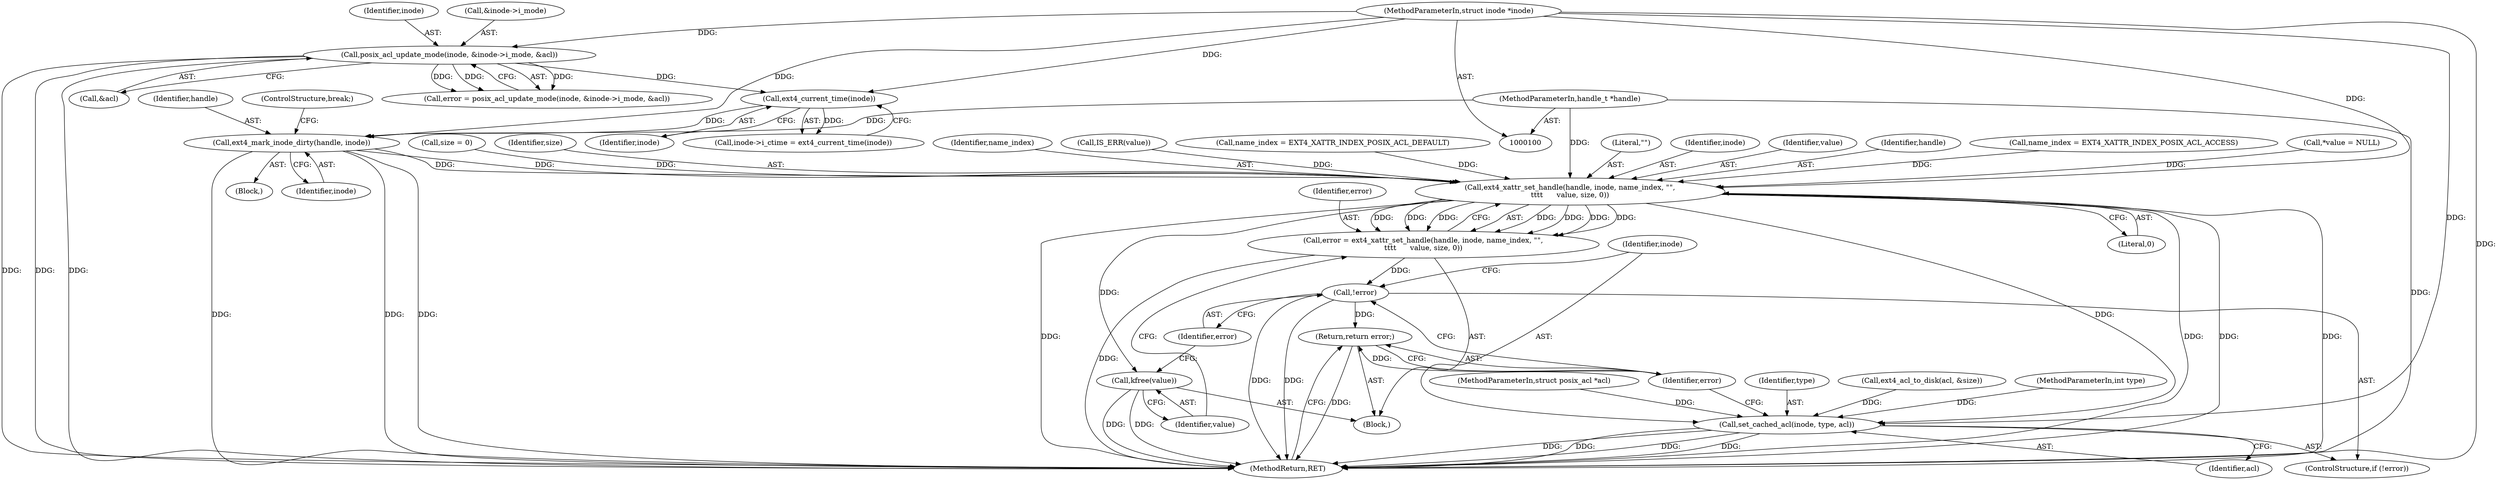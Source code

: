 digraph "0_linux_073931017b49d9458aa351605b43a7e34598caef_3@pointer" {
"1000146" [label="(Call,ext4_mark_inode_dirty(handle, inode))"];
"1000101" [label="(MethodParameterIn,handle_t *handle)"];
"1000144" [label="(Call,ext4_current_time(inode))"];
"1000128" [label="(Call,posix_acl_update_mode(inode, &inode->i_mode, &acl))"];
"1000102" [label="(MethodParameterIn,struct inode *inode)"];
"1000190" [label="(Call,ext4_xattr_set_handle(handle, inode, name_index, \"\",\n\t\t\t\t      value, size, 0))"];
"1000188" [label="(Call,error = ext4_xattr_set_handle(handle, inode, name_index, \"\",\n\t\t\t\t      value, size, 0))"];
"1000201" [label="(Call,!error)"];
"1000207" [label="(Return,return error;)"];
"1000198" [label="(Call,kfree(value))"];
"1000203" [label="(Call,set_cached_acl(inode, type, acl))"];
"1000209" [label="(MethodReturn,RET)"];
"1000204" [label="(Identifier,inode)"];
"1000190" [label="(Call,ext4_xattr_set_handle(handle, inode, name_index, \"\",\n\t\t\t\t      value, size, 0))"];
"1000194" [label="(Literal,\"\")"];
"1000192" [label="(Identifier,inode)"];
"1000128" [label="(Call,posix_acl_update_mode(inode, &inode->i_mode, &acl))"];
"1000200" [label="(ControlStructure,if (!error))"];
"1000134" [label="(Call,&acl)"];
"1000203" [label="(Call,set_cached_acl(inode, type, acl))"];
"1000195" [label="(Identifier,value)"];
"1000125" [label="(Block,)"];
"1000191" [label="(Identifier,handle)"];
"1000140" [label="(Call,inode->i_ctime = ext4_current_time(inode))"];
"1000120" [label="(Call,name_index = EXT4_XATTR_INDEX_POSIX_ACL_ACCESS)"];
"1000198" [label="(Call,kfree(value))"];
"1000105" [label="(Block,)"];
"1000129" [label="(Identifier,inode)"];
"1000145" [label="(Identifier,inode)"];
"1000108" [label="(Call,*value = NULL)"];
"1000197" [label="(Literal,0)"];
"1000126" [label="(Call,error = posix_acl_update_mode(inode, &inode->i_mode, &acl))"];
"1000144" [label="(Call,ext4_current_time(inode))"];
"1000130" [label="(Call,&inode->i_mode)"];
"1000205" [label="(Identifier,type)"];
"1000199" [label="(Identifier,value)"];
"1000201" [label="(Call,!error)"];
"1000189" [label="(Identifier,error)"];
"1000176" [label="(Call,ext4_acl_to_disk(acl, &size))"];
"1000103" [label="(MethodParameterIn,int type)"];
"1000146" [label="(Call,ext4_mark_inode_dirty(handle, inode))"];
"1000112" [label="(Call,size = 0)"];
"1000101" [label="(MethodParameterIn,handle_t *handle)"];
"1000206" [label="(Identifier,acl)"];
"1000196" [label="(Identifier,size)"];
"1000148" [label="(Identifier,inode)"];
"1000149" [label="(ControlStructure,break;)"];
"1000102" [label="(MethodParameterIn,struct inode *inode)"];
"1000188" [label="(Call,error = ext4_xattr_set_handle(handle, inode, name_index, \"\",\n\t\t\t\t      value, size, 0))"];
"1000208" [label="(Identifier,error)"];
"1000147" [label="(Identifier,handle)"];
"1000193" [label="(Identifier,name_index)"];
"1000181" [label="(Call,IS_ERR(value))"];
"1000202" [label="(Identifier,error)"];
"1000104" [label="(MethodParameterIn,struct posix_acl *acl)"];
"1000151" [label="(Call,name_index = EXT4_XATTR_INDEX_POSIX_ACL_DEFAULT)"];
"1000207" [label="(Return,return error;)"];
"1000146" -> "1000125"  [label="AST: "];
"1000146" -> "1000148"  [label="CFG: "];
"1000147" -> "1000146"  [label="AST: "];
"1000148" -> "1000146"  [label="AST: "];
"1000149" -> "1000146"  [label="CFG: "];
"1000146" -> "1000209"  [label="DDG: "];
"1000146" -> "1000209"  [label="DDG: "];
"1000146" -> "1000209"  [label="DDG: "];
"1000101" -> "1000146"  [label="DDG: "];
"1000144" -> "1000146"  [label="DDG: "];
"1000102" -> "1000146"  [label="DDG: "];
"1000146" -> "1000190"  [label="DDG: "];
"1000146" -> "1000190"  [label="DDG: "];
"1000101" -> "1000100"  [label="AST: "];
"1000101" -> "1000209"  [label="DDG: "];
"1000101" -> "1000190"  [label="DDG: "];
"1000144" -> "1000140"  [label="AST: "];
"1000144" -> "1000145"  [label="CFG: "];
"1000145" -> "1000144"  [label="AST: "];
"1000140" -> "1000144"  [label="CFG: "];
"1000144" -> "1000140"  [label="DDG: "];
"1000128" -> "1000144"  [label="DDG: "];
"1000102" -> "1000144"  [label="DDG: "];
"1000128" -> "1000126"  [label="AST: "];
"1000128" -> "1000134"  [label="CFG: "];
"1000129" -> "1000128"  [label="AST: "];
"1000130" -> "1000128"  [label="AST: "];
"1000134" -> "1000128"  [label="AST: "];
"1000126" -> "1000128"  [label="CFG: "];
"1000128" -> "1000209"  [label="DDG: "];
"1000128" -> "1000209"  [label="DDG: "];
"1000128" -> "1000209"  [label="DDG: "];
"1000128" -> "1000126"  [label="DDG: "];
"1000128" -> "1000126"  [label="DDG: "];
"1000128" -> "1000126"  [label="DDG: "];
"1000102" -> "1000128"  [label="DDG: "];
"1000102" -> "1000100"  [label="AST: "];
"1000102" -> "1000209"  [label="DDG: "];
"1000102" -> "1000190"  [label="DDG: "];
"1000102" -> "1000203"  [label="DDG: "];
"1000190" -> "1000188"  [label="AST: "];
"1000190" -> "1000197"  [label="CFG: "];
"1000191" -> "1000190"  [label="AST: "];
"1000192" -> "1000190"  [label="AST: "];
"1000193" -> "1000190"  [label="AST: "];
"1000194" -> "1000190"  [label="AST: "];
"1000195" -> "1000190"  [label="AST: "];
"1000196" -> "1000190"  [label="AST: "];
"1000197" -> "1000190"  [label="AST: "];
"1000188" -> "1000190"  [label="CFG: "];
"1000190" -> "1000209"  [label="DDG: "];
"1000190" -> "1000209"  [label="DDG: "];
"1000190" -> "1000209"  [label="DDG: "];
"1000190" -> "1000209"  [label="DDG: "];
"1000190" -> "1000188"  [label="DDG: "];
"1000190" -> "1000188"  [label="DDG: "];
"1000190" -> "1000188"  [label="DDG: "];
"1000190" -> "1000188"  [label="DDG: "];
"1000190" -> "1000188"  [label="DDG: "];
"1000190" -> "1000188"  [label="DDG: "];
"1000190" -> "1000188"  [label="DDG: "];
"1000151" -> "1000190"  [label="DDG: "];
"1000120" -> "1000190"  [label="DDG: "];
"1000181" -> "1000190"  [label="DDG: "];
"1000108" -> "1000190"  [label="DDG: "];
"1000112" -> "1000190"  [label="DDG: "];
"1000190" -> "1000198"  [label="DDG: "];
"1000190" -> "1000203"  [label="DDG: "];
"1000188" -> "1000105"  [label="AST: "];
"1000189" -> "1000188"  [label="AST: "];
"1000199" -> "1000188"  [label="CFG: "];
"1000188" -> "1000209"  [label="DDG: "];
"1000188" -> "1000201"  [label="DDG: "];
"1000201" -> "1000200"  [label="AST: "];
"1000201" -> "1000202"  [label="CFG: "];
"1000202" -> "1000201"  [label="AST: "];
"1000204" -> "1000201"  [label="CFG: "];
"1000208" -> "1000201"  [label="CFG: "];
"1000201" -> "1000209"  [label="DDG: "];
"1000201" -> "1000209"  [label="DDG: "];
"1000201" -> "1000207"  [label="DDG: "];
"1000207" -> "1000105"  [label="AST: "];
"1000207" -> "1000208"  [label="CFG: "];
"1000208" -> "1000207"  [label="AST: "];
"1000209" -> "1000207"  [label="CFG: "];
"1000207" -> "1000209"  [label="DDG: "];
"1000208" -> "1000207"  [label="DDG: "];
"1000198" -> "1000105"  [label="AST: "];
"1000198" -> "1000199"  [label="CFG: "];
"1000199" -> "1000198"  [label="AST: "];
"1000202" -> "1000198"  [label="CFG: "];
"1000198" -> "1000209"  [label="DDG: "];
"1000198" -> "1000209"  [label="DDG: "];
"1000203" -> "1000200"  [label="AST: "];
"1000203" -> "1000206"  [label="CFG: "];
"1000204" -> "1000203"  [label="AST: "];
"1000205" -> "1000203"  [label="AST: "];
"1000206" -> "1000203"  [label="AST: "];
"1000208" -> "1000203"  [label="CFG: "];
"1000203" -> "1000209"  [label="DDG: "];
"1000203" -> "1000209"  [label="DDG: "];
"1000203" -> "1000209"  [label="DDG: "];
"1000203" -> "1000209"  [label="DDG: "];
"1000103" -> "1000203"  [label="DDG: "];
"1000176" -> "1000203"  [label="DDG: "];
"1000104" -> "1000203"  [label="DDG: "];
}
